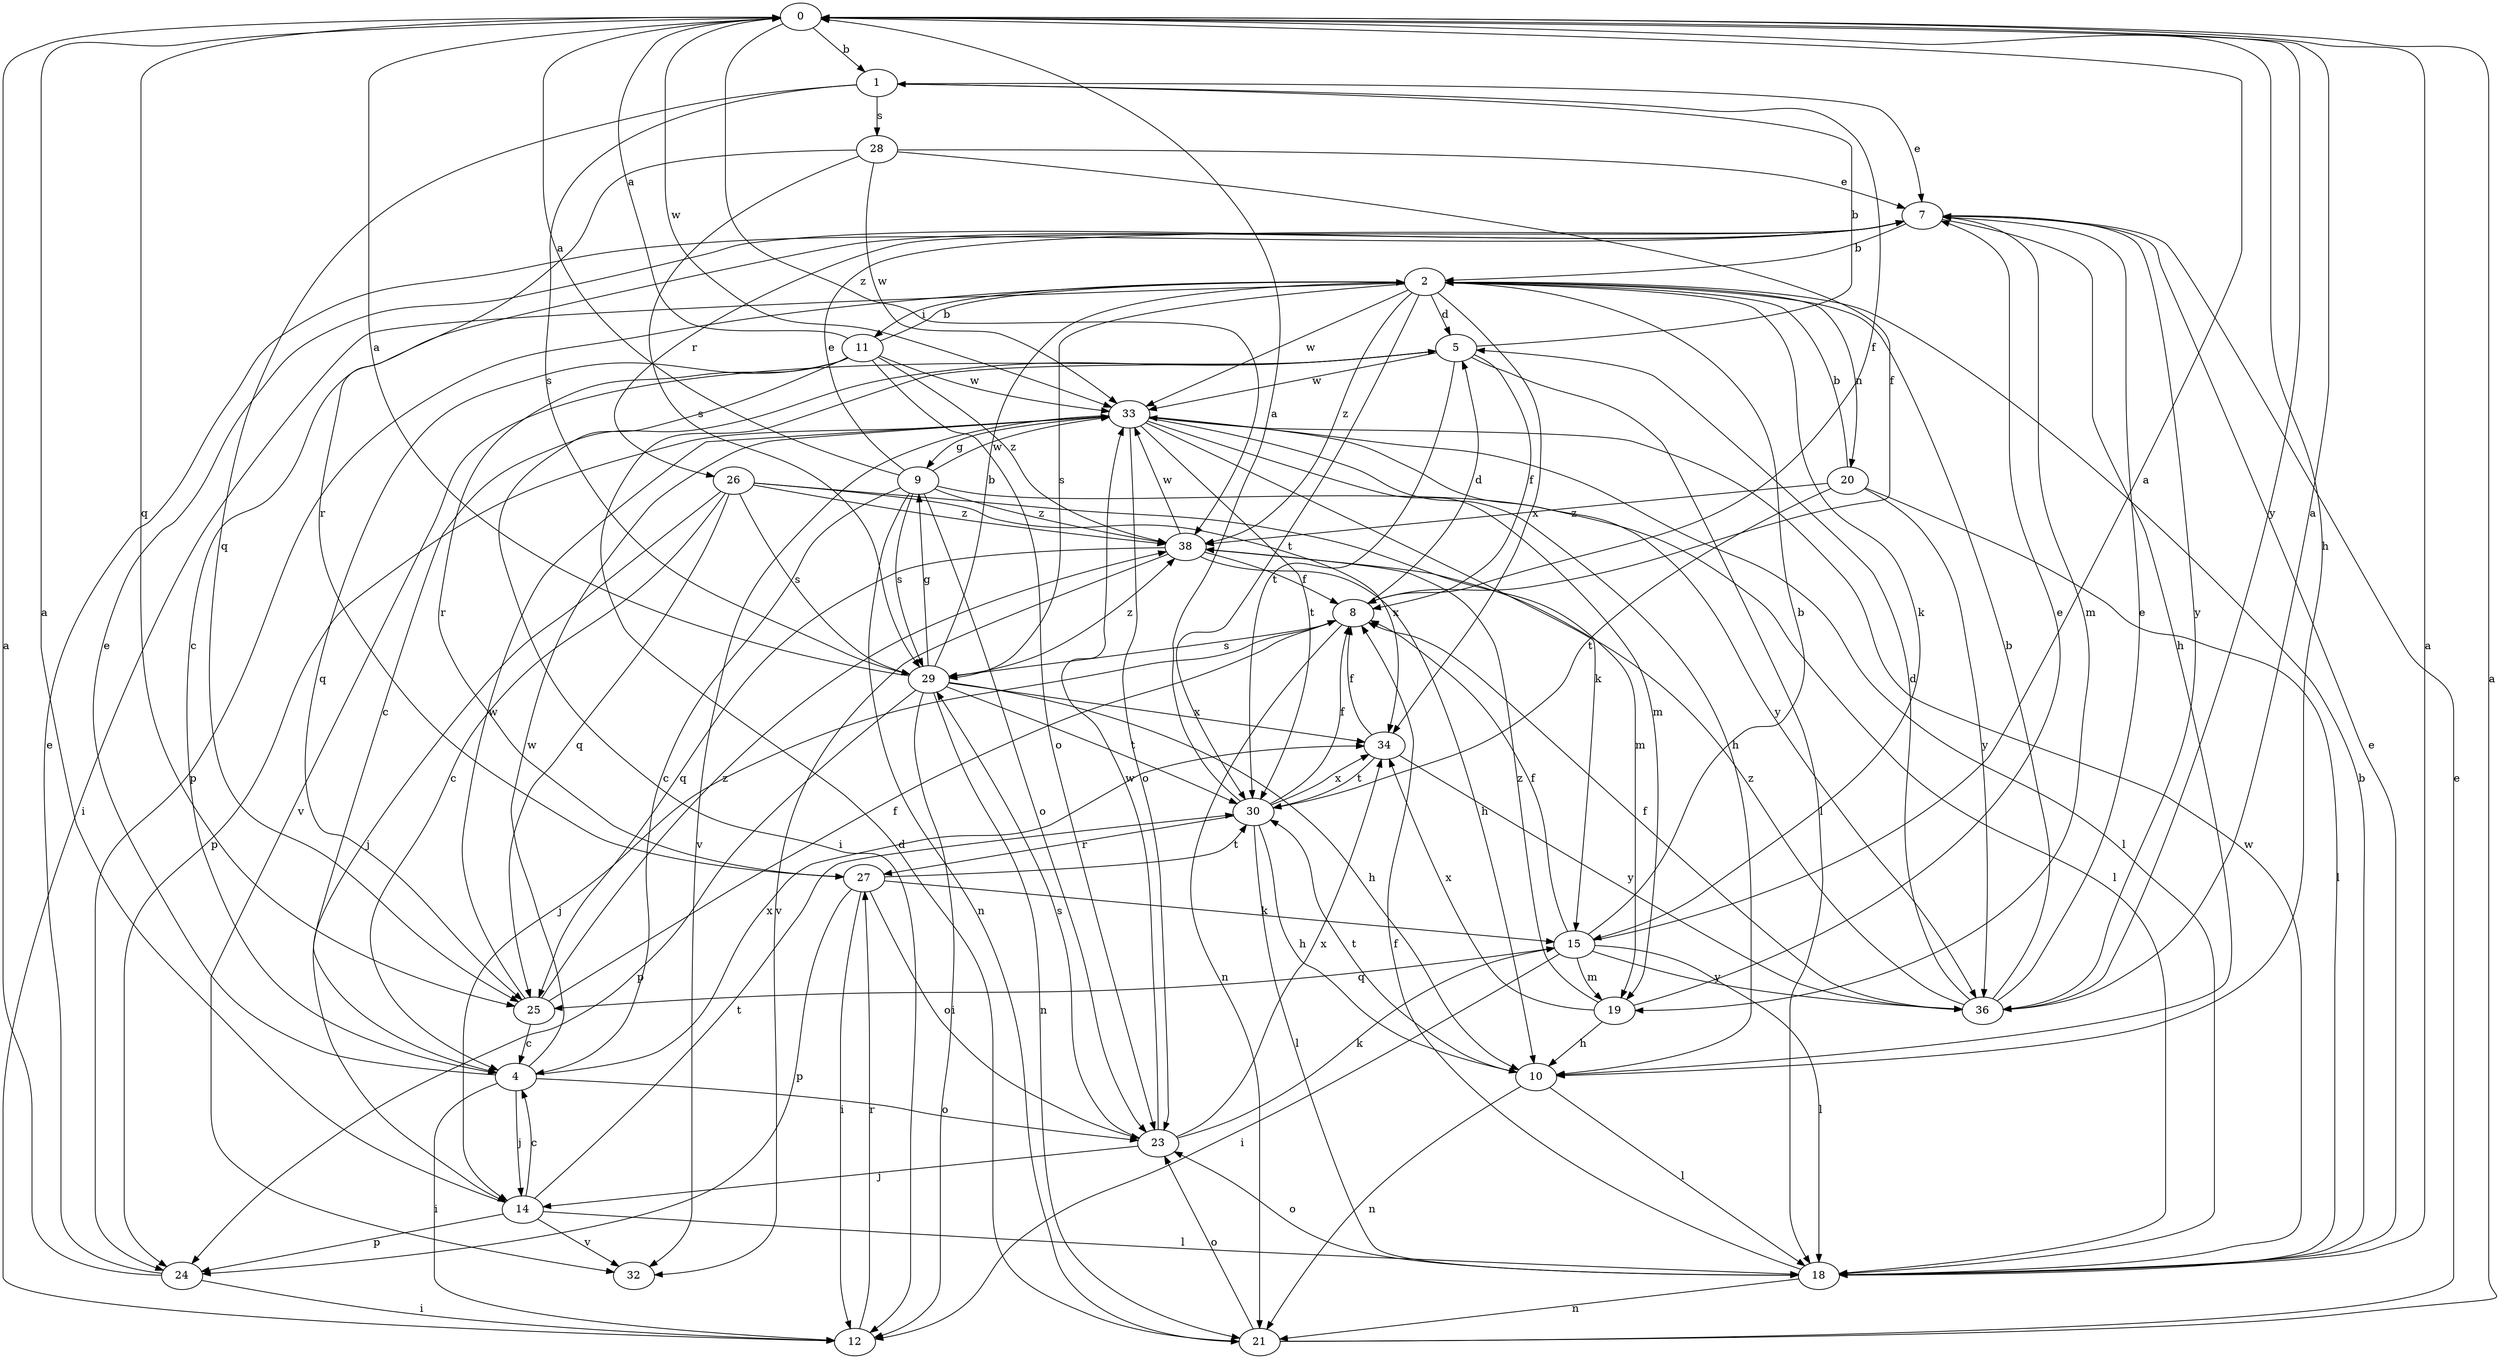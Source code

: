 strict digraph  {
0;
1;
2;
4;
5;
7;
8;
9;
10;
11;
12;
14;
15;
18;
19;
20;
21;
23;
24;
25;
26;
27;
28;
29;
30;
32;
33;
34;
36;
38;
0 -> 1  [label=b];
0 -> 10  [label=h];
0 -> 25  [label=q];
0 -> 33  [label=w];
0 -> 36  [label=y];
0 -> 38  [label=z];
1 -> 7  [label=e];
1 -> 8  [label=f];
1 -> 25  [label=q];
1 -> 28  [label=s];
1 -> 29  [label=s];
2 -> 5  [label=d];
2 -> 11  [label=i];
2 -> 12  [label=i];
2 -> 15  [label=k];
2 -> 20  [label=n];
2 -> 24  [label=p];
2 -> 29  [label=s];
2 -> 30  [label=t];
2 -> 33  [label=w];
2 -> 34  [label=x];
2 -> 38  [label=z];
4 -> 7  [label=e];
4 -> 12  [label=i];
4 -> 14  [label=j];
4 -> 23  [label=o];
4 -> 33  [label=w];
4 -> 34  [label=x];
5 -> 1  [label=b];
5 -> 4  [label=c];
5 -> 8  [label=f];
5 -> 18  [label=l];
5 -> 30  [label=t];
5 -> 32  [label=v];
5 -> 33  [label=w];
7 -> 2  [label=b];
7 -> 4  [label=c];
7 -> 10  [label=h];
7 -> 19  [label=m];
7 -> 26  [label=r];
7 -> 36  [label=y];
8 -> 5  [label=d];
8 -> 14  [label=j];
8 -> 21  [label=n];
8 -> 29  [label=s];
9 -> 0  [label=a];
9 -> 4  [label=c];
9 -> 7  [label=e];
9 -> 18  [label=l];
9 -> 21  [label=n];
9 -> 23  [label=o];
9 -> 29  [label=s];
9 -> 33  [label=w];
9 -> 38  [label=z];
10 -> 18  [label=l];
10 -> 21  [label=n];
10 -> 30  [label=t];
11 -> 0  [label=a];
11 -> 2  [label=b];
11 -> 12  [label=i];
11 -> 23  [label=o];
11 -> 25  [label=q];
11 -> 27  [label=r];
11 -> 33  [label=w];
11 -> 38  [label=z];
12 -> 27  [label=r];
14 -> 0  [label=a];
14 -> 4  [label=c];
14 -> 18  [label=l];
14 -> 24  [label=p];
14 -> 30  [label=t];
14 -> 32  [label=v];
15 -> 0  [label=a];
15 -> 2  [label=b];
15 -> 8  [label=f];
15 -> 12  [label=i];
15 -> 18  [label=l];
15 -> 19  [label=m];
15 -> 25  [label=q];
15 -> 36  [label=y];
18 -> 0  [label=a];
18 -> 2  [label=b];
18 -> 7  [label=e];
18 -> 8  [label=f];
18 -> 21  [label=n];
18 -> 23  [label=o];
18 -> 33  [label=w];
19 -> 7  [label=e];
19 -> 10  [label=h];
19 -> 34  [label=x];
19 -> 38  [label=z];
20 -> 2  [label=b];
20 -> 18  [label=l];
20 -> 30  [label=t];
20 -> 36  [label=y];
20 -> 38  [label=z];
21 -> 0  [label=a];
21 -> 5  [label=d];
21 -> 7  [label=e];
21 -> 23  [label=o];
23 -> 14  [label=j];
23 -> 15  [label=k];
23 -> 29  [label=s];
23 -> 33  [label=w];
23 -> 34  [label=x];
24 -> 0  [label=a];
24 -> 7  [label=e];
24 -> 12  [label=i];
25 -> 4  [label=c];
25 -> 8  [label=f];
25 -> 33  [label=w];
25 -> 38  [label=z];
26 -> 4  [label=c];
26 -> 14  [label=j];
26 -> 19  [label=m];
26 -> 25  [label=q];
26 -> 29  [label=s];
26 -> 34  [label=x];
26 -> 38  [label=z];
27 -> 12  [label=i];
27 -> 15  [label=k];
27 -> 23  [label=o];
27 -> 24  [label=p];
27 -> 30  [label=t];
28 -> 7  [label=e];
28 -> 8  [label=f];
28 -> 27  [label=r];
28 -> 29  [label=s];
28 -> 33  [label=w];
29 -> 0  [label=a];
29 -> 2  [label=b];
29 -> 9  [label=g];
29 -> 10  [label=h];
29 -> 12  [label=i];
29 -> 21  [label=n];
29 -> 24  [label=p];
29 -> 30  [label=t];
29 -> 34  [label=x];
29 -> 38  [label=z];
30 -> 0  [label=a];
30 -> 8  [label=f];
30 -> 10  [label=h];
30 -> 18  [label=l];
30 -> 27  [label=r];
30 -> 34  [label=x];
33 -> 9  [label=g];
33 -> 10  [label=h];
33 -> 15  [label=k];
33 -> 18  [label=l];
33 -> 19  [label=m];
33 -> 23  [label=o];
33 -> 24  [label=p];
33 -> 30  [label=t];
33 -> 32  [label=v];
33 -> 36  [label=y];
34 -> 8  [label=f];
34 -> 30  [label=t];
34 -> 36  [label=y];
36 -> 0  [label=a];
36 -> 2  [label=b];
36 -> 5  [label=d];
36 -> 7  [label=e];
36 -> 8  [label=f];
36 -> 38  [label=z];
38 -> 8  [label=f];
38 -> 10  [label=h];
38 -> 25  [label=q];
38 -> 32  [label=v];
38 -> 33  [label=w];
}
